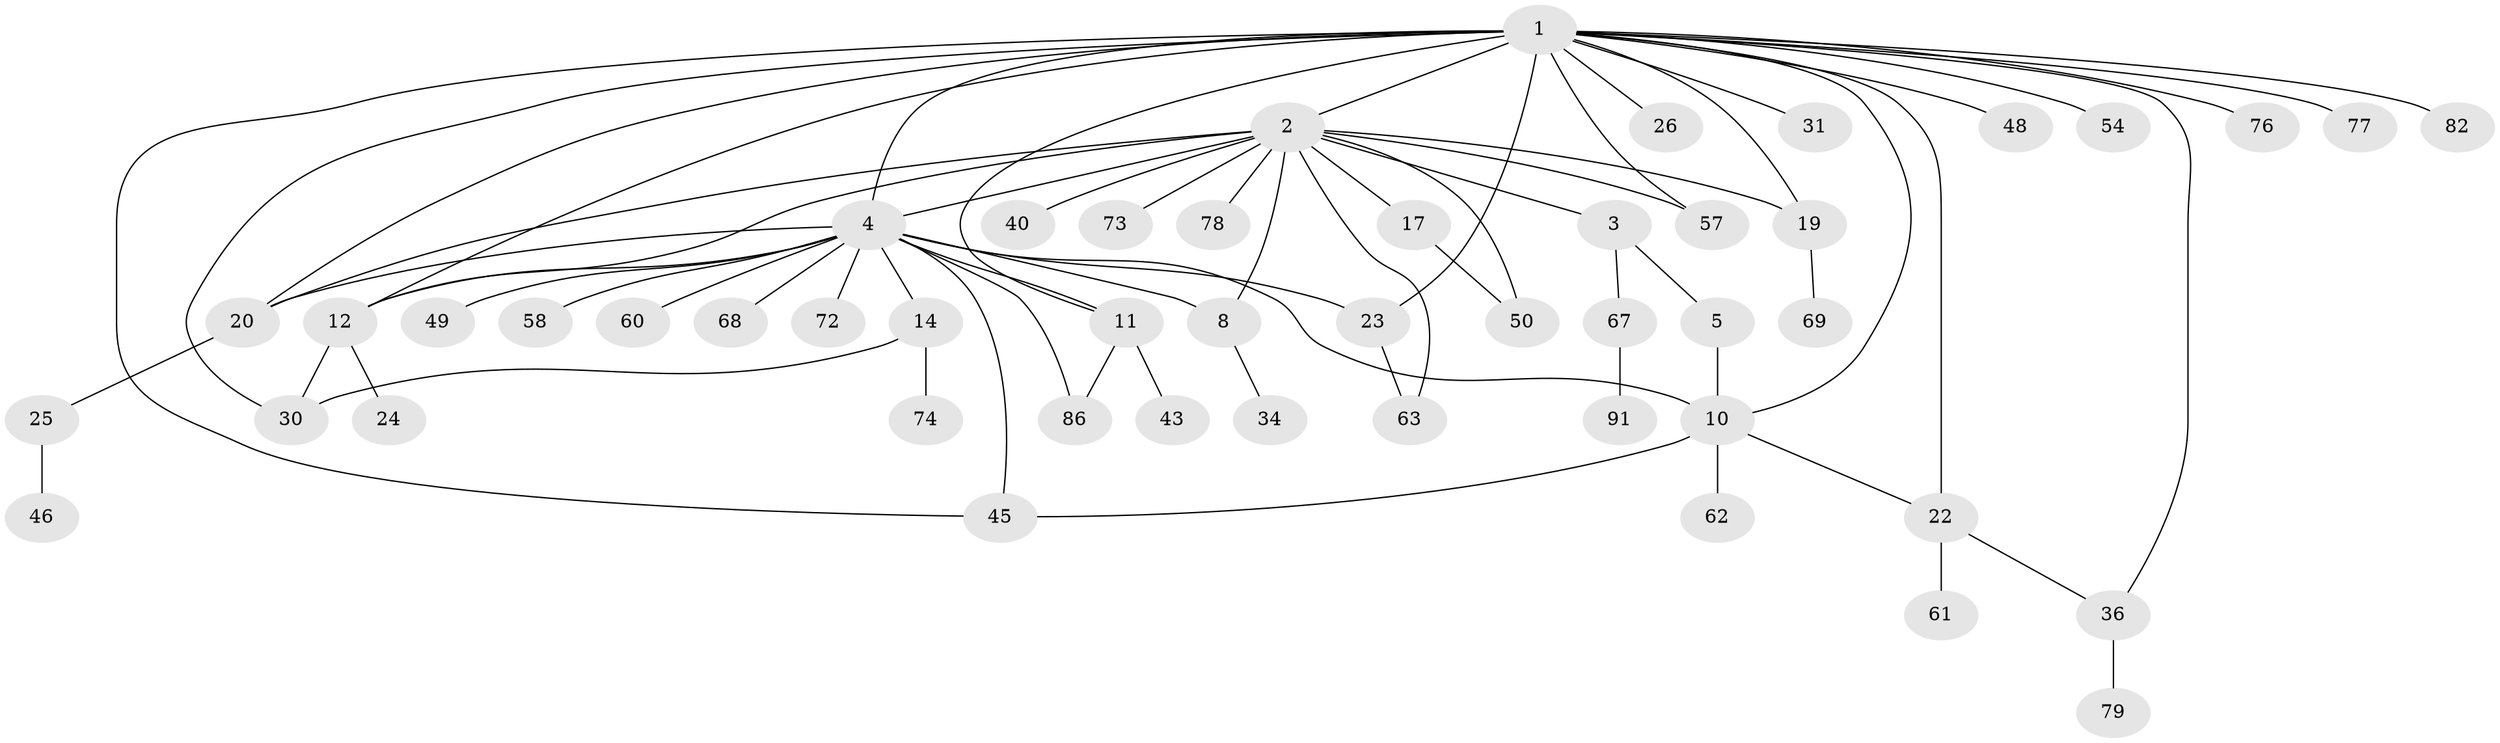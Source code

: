 // original degree distribution, {4: 0.10204081632653061, 17: 0.01020408163265306, 11: 0.02040816326530612, 3: 0.07142857142857142, 2: 0.21428571428571427, 18: 0.01020408163265306, 8: 0.02040816326530612, 6: 0.01020408163265306, 7: 0.02040816326530612, 12: 0.01020408163265306, 9: 0.01020408163265306, 5: 0.030612244897959183, 1: 0.46938775510204084}
// Generated by graph-tools (version 1.1) at 2025/14/03/09/25 04:14:34]
// undirected, 49 vertices, 69 edges
graph export_dot {
graph [start="1"]
  node [color=gray90,style=filled];
  1 [super="+7"];
  2 [super="+29+41+95+16"];
  3 [super="+18+6"];
  4 [super="+59+37+56+9"];
  5 [super="+88+21"];
  8;
  10;
  11 [super="+75+80+97"];
  12 [super="+33+51"];
  14 [super="+64"];
  17;
  19;
  20 [super="+85"];
  22 [super="+81+53"];
  23;
  24;
  25;
  26;
  30 [super="+98"];
  31;
  34 [super="+70"];
  36;
  40;
  43;
  45;
  46;
  48 [super="+55"];
  49;
  50;
  54;
  57 [super="+93+83"];
  58;
  60;
  61 [super="+96"];
  62;
  63;
  67;
  68;
  69;
  72;
  73;
  74;
  76;
  77;
  78;
  79;
  82;
  86;
  91;
  1 -- 2 [weight=4];
  1 -- 57;
  1 -- 10;
  1 -- 11;
  1 -- 12 [weight=2];
  1 -- 76;
  1 -- 77;
  1 -- 82;
  1 -- 19;
  1 -- 20;
  1 -- 22;
  1 -- 23 [weight=2];
  1 -- 26;
  1 -- 30;
  1 -- 31;
  1 -- 36;
  1 -- 45;
  1 -- 48;
  1 -- 54;
  1 -- 4 [weight=3];
  2 -- 3;
  2 -- 4 [weight=6];
  2 -- 8 [weight=2];
  2 -- 17;
  2 -- 19 [weight=2];
  2 -- 20;
  2 -- 50;
  2 -- 63;
  2 -- 12;
  2 -- 73;
  2 -- 57;
  2 -- 40;
  2 -- 78;
  3 -- 5;
  3 -- 67;
  4 -- 8;
  4 -- 12 [weight=3];
  4 -- 14;
  4 -- 86;
  4 -- 20 [weight=2];
  4 -- 68;
  4 -- 72;
  4 -- 10;
  4 -- 11;
  4 -- 45;
  4 -- 49;
  4 -- 23;
  4 -- 58;
  4 -- 60;
  5 -- 10;
  8 -- 34;
  10 -- 22;
  10 -- 45;
  10 -- 62;
  11 -- 43;
  11 -- 86;
  12 -- 24;
  12 -- 30;
  14 -- 30;
  14 -- 74;
  17 -- 50;
  19 -- 69;
  20 -- 25;
  22 -- 36;
  22 -- 61;
  23 -- 63;
  25 -- 46;
  36 -- 79;
  67 -- 91;
}
